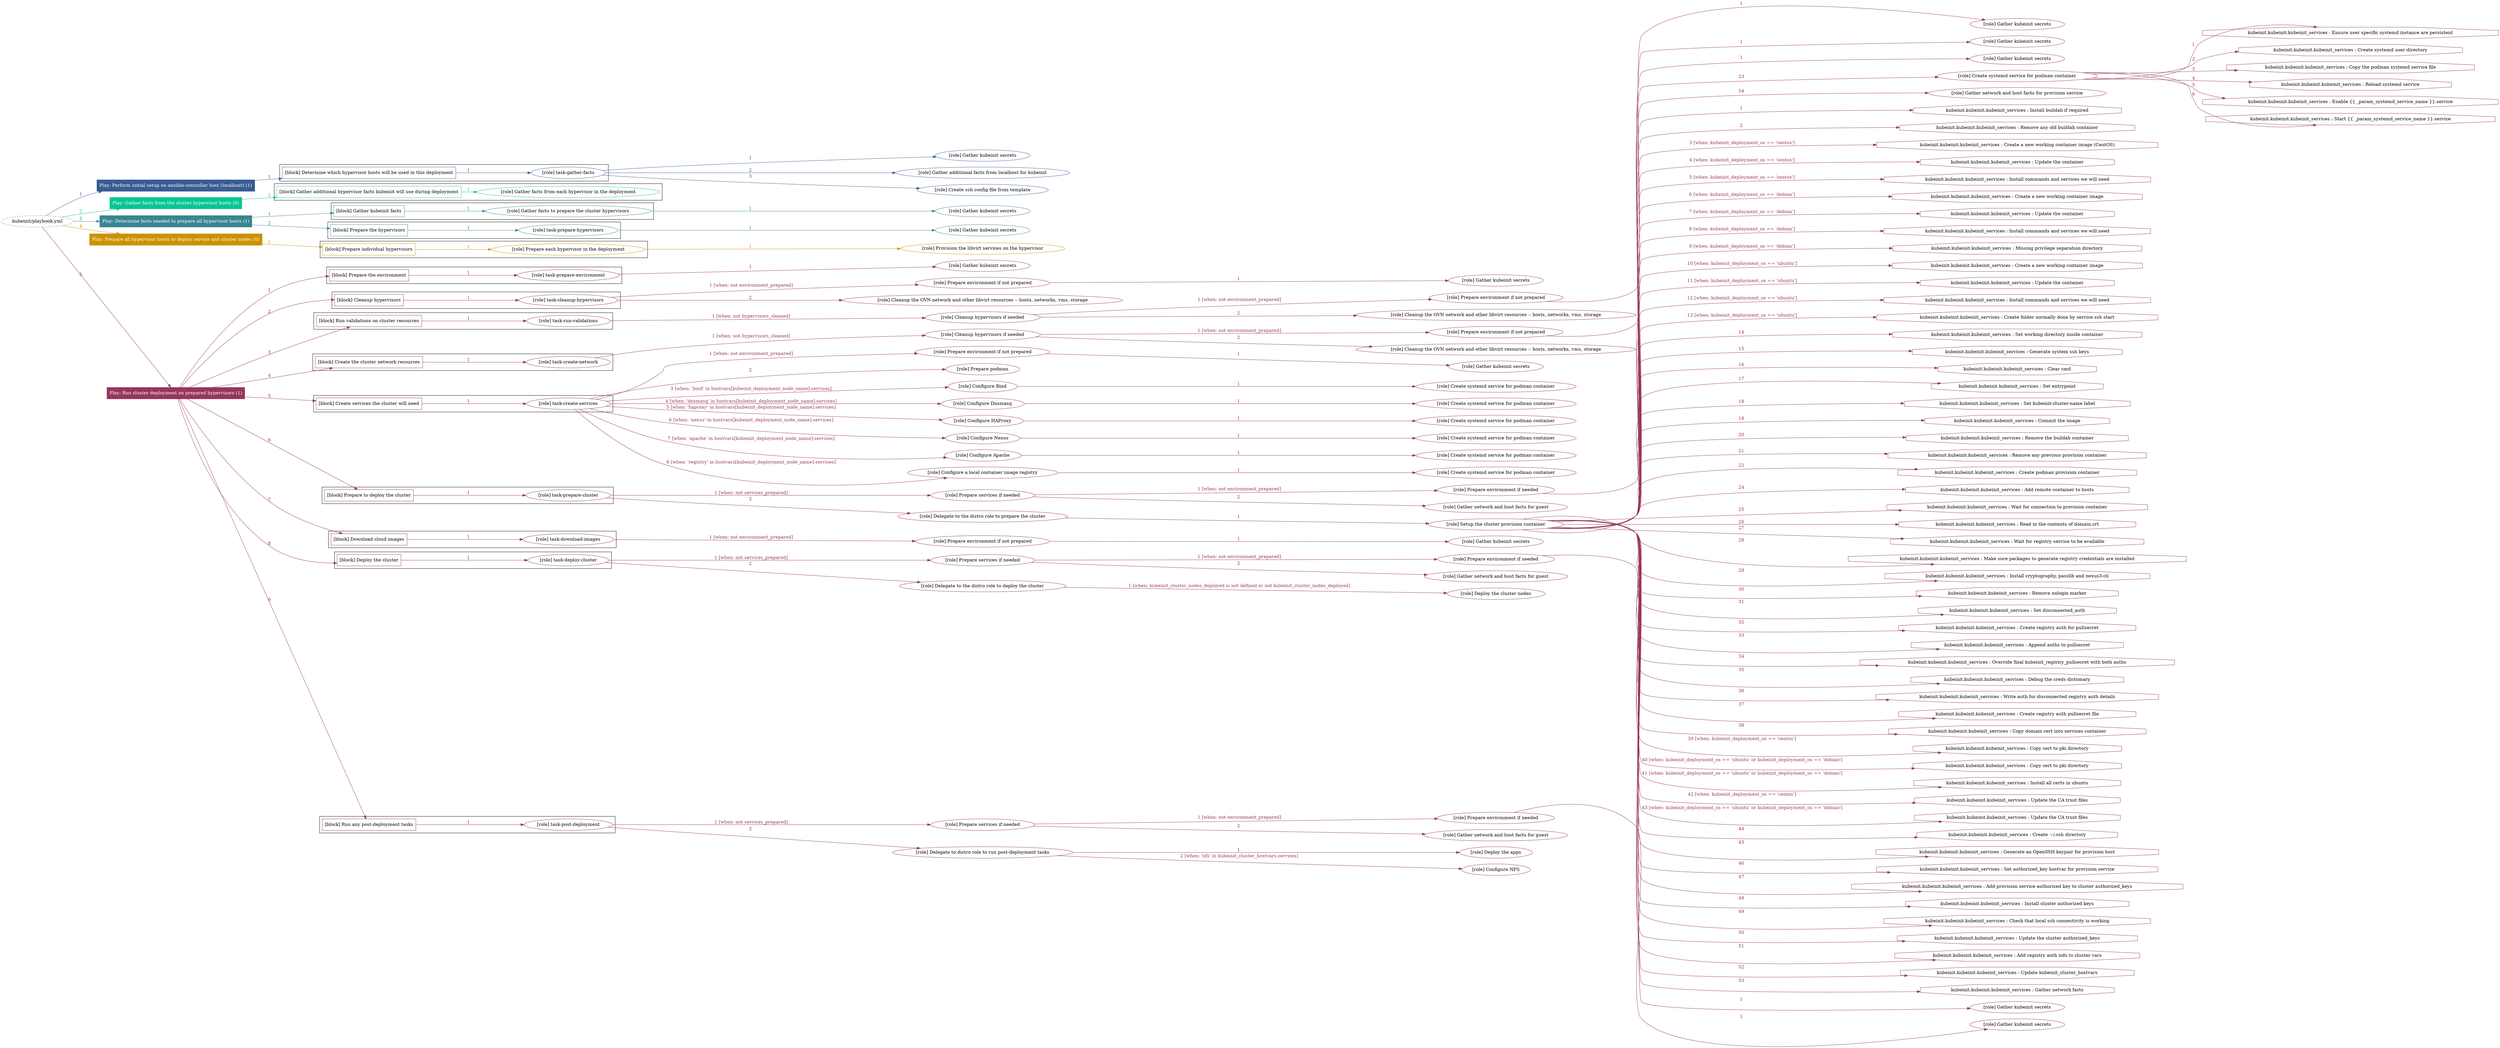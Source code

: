 digraph {
	graph [concentrate=true ordering=in rankdir=LR ratio=fill]
	edge [esep=5 sep=10]
	"kubeinit/playbook.yml" [URL="/home/runner/work/kubeinit/kubeinit/kubeinit/playbook.yml" id=playbook_51bf5fc0 style=dotted]
	play_cf6c6da0 [label="Play: Perform initial setup on ansible-controller host (localhost) (1)" URL="/home/runner/work/kubeinit/kubeinit/kubeinit/playbook.yml" color="#385c94" fontcolor="#ffffff" id=play_cf6c6da0 shape=box style=filled tooltip=localhost]
	"kubeinit/playbook.yml" -> play_cf6c6da0 [label="1 " color="#385c94" fontcolor="#385c94" id=edge_ffcf8cc3 labeltooltip="1 " tooltip="1 "]
	subgraph "Gather kubeinit secrets" {
		role_1db3a5c3 [label="[role] Gather kubeinit secrets" URL="/home/runner/.ansible/collections/ansible_collections/kubeinit/kubeinit/roles/kubeinit_prepare/tasks/build_hypervisors_group.yml" color="#385c94" id=role_1db3a5c3 tooltip="Gather kubeinit secrets"]
	}
	subgraph "Gather additional facts from localhost for kubeinit" {
		role_042d48fe [label="[role] Gather additional facts from localhost for kubeinit" URL="/home/runner/.ansible/collections/ansible_collections/kubeinit/kubeinit/roles/kubeinit_prepare/tasks/build_hypervisors_group.yml" color="#385c94" id=role_042d48fe tooltip="Gather additional facts from localhost for kubeinit"]
	}
	subgraph "Create ssh config file from template" {
		role_ec585a82 [label="[role] Create ssh config file from template" URL="/home/runner/.ansible/collections/ansible_collections/kubeinit/kubeinit/roles/kubeinit_prepare/tasks/build_hypervisors_group.yml" color="#385c94" id=role_ec585a82 tooltip="Create ssh config file from template"]
	}
	subgraph "task-gather-facts" {
		role_911d3fd1 [label="[role] task-gather-facts" URL="/home/runner/work/kubeinit/kubeinit/kubeinit/playbook.yml" color="#385c94" id=role_911d3fd1 tooltip="task-gather-facts"]
		role_911d3fd1 -> role_1db3a5c3 [label="1 " color="#385c94" fontcolor="#385c94" id=edge_dc995823 labeltooltip="1 " tooltip="1 "]
		role_911d3fd1 -> role_042d48fe [label="2 " color="#385c94" fontcolor="#385c94" id=edge_8e786557 labeltooltip="2 " tooltip="2 "]
		role_911d3fd1 -> role_ec585a82 [label="3 " color="#385c94" fontcolor="#385c94" id=edge_e400d278 labeltooltip="3 " tooltip="3 "]
	}
	subgraph "Play: Perform initial setup on ansible-controller host (localhost) (1)" {
		play_cf6c6da0 -> block_ed743889 [label=1 color="#385c94" fontcolor="#385c94" id=edge_feb38ed1 labeltooltip=1 tooltip=1]
		subgraph cluster_block_ed743889 {
			block_ed743889 [label="[block] Determine which hypervisor hosts will be used in this deployment" URL="/home/runner/work/kubeinit/kubeinit/kubeinit/playbook.yml" color="#385c94" id=block_ed743889 labeltooltip="Determine which hypervisor hosts will be used in this deployment" shape=box tooltip="Determine which hypervisor hosts will be used in this deployment"]
			block_ed743889 -> role_911d3fd1 [label="1 " color="#385c94" fontcolor="#385c94" id=edge_2528ccb1 labeltooltip="1 " tooltip="1 "]
		}
	}
	play_cca3eda9 [label="Play: Gather facts from the cluster hypervisor hosts (0)" URL="/home/runner/work/kubeinit/kubeinit/kubeinit/playbook.yml" color="#06c695" fontcolor="#ffffff" id=play_cca3eda9 shape=box style=filled tooltip="Play: Gather facts from the cluster hypervisor hosts (0)"]
	"kubeinit/playbook.yml" -> play_cca3eda9 [label="2 " color="#06c695" fontcolor="#06c695" id=edge_4c45fc64 labeltooltip="2 " tooltip="2 "]
	subgraph "Gather facts from each hypervisor in the deployment" {
		role_351f9a15 [label="[role] Gather facts from each hypervisor in the deployment" URL="/home/runner/work/kubeinit/kubeinit/kubeinit/playbook.yml" color="#06c695" id=role_351f9a15 tooltip="Gather facts from each hypervisor in the deployment"]
	}
	subgraph "Play: Gather facts from the cluster hypervisor hosts (0)" {
		play_cca3eda9 -> block_5f794c4e [label=1 color="#06c695" fontcolor="#06c695" id=edge_2c23051a labeltooltip=1 tooltip=1]
		subgraph cluster_block_5f794c4e {
			block_5f794c4e [label="[block] Gather additional hypervisor facts kubeinit will use during deployment" URL="/home/runner/work/kubeinit/kubeinit/kubeinit/playbook.yml" color="#06c695" id=block_5f794c4e labeltooltip="Gather additional hypervisor facts kubeinit will use during deployment" shape=box tooltip="Gather additional hypervisor facts kubeinit will use during deployment"]
			block_5f794c4e -> role_351f9a15 [label="1 " color="#06c695" fontcolor="#06c695" id=edge_290c9ba3 labeltooltip="1 " tooltip="1 "]
		}
	}
	play_f3cb6a67 [label="Play: Determine facts needed to prepare all hypervisor hosts (1)" URL="/home/runner/work/kubeinit/kubeinit/kubeinit/playbook.yml" color="#3a8592" fontcolor="#ffffff" id=play_f3cb6a67 shape=box style=filled tooltip=localhost]
	"kubeinit/playbook.yml" -> play_f3cb6a67 [label="3 " color="#3a8592" fontcolor="#3a8592" id=edge_2baf886d labeltooltip="3 " tooltip="3 "]
	subgraph "Gather kubeinit secrets" {
		role_2cd8094c [label="[role] Gather kubeinit secrets" URL="/home/runner/.ansible/collections/ansible_collections/kubeinit/kubeinit/roles/kubeinit_prepare/tasks/gather_kubeinit_facts.yml" color="#3a8592" id=role_2cd8094c tooltip="Gather kubeinit secrets"]
	}
	subgraph "Gather facts to prepare the cluster hypervisors" {
		role_989f5368 [label="[role] Gather facts to prepare the cluster hypervisors" URL="/home/runner/work/kubeinit/kubeinit/kubeinit/playbook.yml" color="#3a8592" id=role_989f5368 tooltip="Gather facts to prepare the cluster hypervisors"]
		role_989f5368 -> role_2cd8094c [label="1 " color="#3a8592" fontcolor="#3a8592" id=edge_5a9b101b labeltooltip="1 " tooltip="1 "]
	}
	subgraph "Gather kubeinit secrets" {
		role_1269cdd8 [label="[role] Gather kubeinit secrets" URL="/home/runner/.ansible/collections/ansible_collections/kubeinit/kubeinit/roles/kubeinit_prepare/tasks/gather_kubeinit_facts.yml" color="#3a8592" id=role_1269cdd8 tooltip="Gather kubeinit secrets"]
	}
	subgraph "task-prepare-hypervisors" {
		role_651cf809 [label="[role] task-prepare-hypervisors" URL="/home/runner/work/kubeinit/kubeinit/kubeinit/playbook.yml" color="#3a8592" id=role_651cf809 tooltip="task-prepare-hypervisors"]
		role_651cf809 -> role_1269cdd8 [label="1 " color="#3a8592" fontcolor="#3a8592" id=edge_560886d4 labeltooltip="1 " tooltip="1 "]
	}
	subgraph "Play: Determine facts needed to prepare all hypervisor hosts (1)" {
		play_f3cb6a67 -> block_369249ff [label=1 color="#3a8592" fontcolor="#3a8592" id=edge_82eeecfc labeltooltip=1 tooltip=1]
		subgraph cluster_block_369249ff {
			block_369249ff [label="[block] Gather kubeinit facts" URL="/home/runner/work/kubeinit/kubeinit/kubeinit/playbook.yml" color="#3a8592" id=block_369249ff labeltooltip="Gather kubeinit facts" shape=box tooltip="Gather kubeinit facts"]
			block_369249ff -> role_989f5368 [label="1 " color="#3a8592" fontcolor="#3a8592" id=edge_4b9718b5 labeltooltip="1 " tooltip="1 "]
		}
		play_f3cb6a67 -> block_1c974a0f [label=2 color="#3a8592" fontcolor="#3a8592" id=edge_1bde4706 labeltooltip=2 tooltip=2]
		subgraph cluster_block_1c974a0f {
			block_1c974a0f [label="[block] Prepare the hypervisors" URL="/home/runner/work/kubeinit/kubeinit/kubeinit/playbook.yml" color="#3a8592" id=block_1c974a0f labeltooltip="Prepare the hypervisors" shape=box tooltip="Prepare the hypervisors"]
			block_1c974a0f -> role_651cf809 [label="1 " color="#3a8592" fontcolor="#3a8592" id=edge_af53e28a labeltooltip="1 " tooltip="1 "]
		}
	}
	play_0a080181 [label="Play: Prepare all hypervisor hosts to deploy service and cluster nodes (0)" URL="/home/runner/work/kubeinit/kubeinit/kubeinit/playbook.yml" color="#cb9201" fontcolor="#ffffff" id=play_0a080181 shape=box style=filled tooltip="Play: Prepare all hypervisor hosts to deploy service and cluster nodes (0)"]
	"kubeinit/playbook.yml" -> play_0a080181 [label="4 " color="#cb9201" fontcolor="#cb9201" id=edge_847826ec labeltooltip="4 " tooltip="4 "]
	subgraph "Provision the libvirt services on the hypervisor" {
		role_b156da7e [label="[role] Provision the libvirt services on the hypervisor" URL="/home/runner/.ansible/collections/ansible_collections/kubeinit/kubeinit/roles/kubeinit_prepare/tasks/prepare_hypervisor.yml" color="#cb9201" id=role_b156da7e tooltip="Provision the libvirt services on the hypervisor"]
	}
	subgraph "Prepare each hypervisor in the deployment" {
		role_d23173f8 [label="[role] Prepare each hypervisor in the deployment" URL="/home/runner/work/kubeinit/kubeinit/kubeinit/playbook.yml" color="#cb9201" id=role_d23173f8 tooltip="Prepare each hypervisor in the deployment"]
		role_d23173f8 -> role_b156da7e [label="1 " color="#cb9201" fontcolor="#cb9201" id=edge_1a1fdebd labeltooltip="1 " tooltip="1 "]
	}
	subgraph "Play: Prepare all hypervisor hosts to deploy service and cluster nodes (0)" {
		play_0a080181 -> block_4769cdd0 [label=1 color="#cb9201" fontcolor="#cb9201" id=edge_a470d477 labeltooltip=1 tooltip=1]
		subgraph cluster_block_4769cdd0 {
			block_4769cdd0 [label="[block] Prepare individual hypervisors" URL="/home/runner/work/kubeinit/kubeinit/kubeinit/playbook.yml" color="#cb9201" id=block_4769cdd0 labeltooltip="Prepare individual hypervisors" shape=box tooltip="Prepare individual hypervisors"]
			block_4769cdd0 -> role_d23173f8 [label="1 " color="#cb9201" fontcolor="#cb9201" id=edge_451de3d2 labeltooltip="1 " tooltip="1 "]
		}
	}
	play_8b50861e [label="Play: Run cluster deployment on prepared hypervisors (1)" URL="/home/runner/work/kubeinit/kubeinit/kubeinit/playbook.yml" color="#97355f" fontcolor="#ffffff" id=play_8b50861e shape=box style=filled tooltip=localhost]
	"kubeinit/playbook.yml" -> play_8b50861e [label="5 " color="#97355f" fontcolor="#97355f" id=edge_2017e5ff labeltooltip="5 " tooltip="5 "]
	subgraph "Gather kubeinit secrets" {
		role_e1b01fa6 [label="[role] Gather kubeinit secrets" URL="/home/runner/.ansible/collections/ansible_collections/kubeinit/kubeinit/roles/kubeinit_prepare/tasks/gather_kubeinit_facts.yml" color="#97355f" id=role_e1b01fa6 tooltip="Gather kubeinit secrets"]
	}
	subgraph "task-prepare-environment" {
		role_1bf32a48 [label="[role] task-prepare-environment" URL="/home/runner/work/kubeinit/kubeinit/kubeinit/playbook.yml" color="#97355f" id=role_1bf32a48 tooltip="task-prepare-environment"]
		role_1bf32a48 -> role_e1b01fa6 [label="1 " color="#97355f" fontcolor="#97355f" id=edge_02f8133a labeltooltip="1 " tooltip="1 "]
	}
	subgraph "Gather kubeinit secrets" {
		role_e270422a [label="[role] Gather kubeinit secrets" URL="/home/runner/.ansible/collections/ansible_collections/kubeinit/kubeinit/roles/kubeinit_prepare/tasks/gather_kubeinit_facts.yml" color="#97355f" id=role_e270422a tooltip="Gather kubeinit secrets"]
	}
	subgraph "Prepare environment if not prepared" {
		role_448ab26d [label="[role] Prepare environment if not prepared" URL="/home/runner/.ansible/collections/ansible_collections/kubeinit/kubeinit/roles/kubeinit_prepare/tasks/cleanup_hypervisors.yml" color="#97355f" id=role_448ab26d tooltip="Prepare environment if not prepared"]
		role_448ab26d -> role_e270422a [label="1 " color="#97355f" fontcolor="#97355f" id=edge_fcf45517 labeltooltip="1 " tooltip="1 "]
	}
	subgraph "Cleanup the OVN network and other libvirt resources -- hosts, networks, vms, storage" {
		role_370edf7d [label="[role] Cleanup the OVN network and other libvirt resources -- hosts, networks, vms, storage" URL="/home/runner/.ansible/collections/ansible_collections/kubeinit/kubeinit/roles/kubeinit_prepare/tasks/cleanup_hypervisors.yml" color="#97355f" id=role_370edf7d tooltip="Cleanup the OVN network and other libvirt resources -- hosts, networks, vms, storage"]
	}
	subgraph "task-cleanup-hypervisors" {
		role_4876f071 [label="[role] task-cleanup-hypervisors" URL="/home/runner/work/kubeinit/kubeinit/kubeinit/playbook.yml" color="#97355f" id=role_4876f071 tooltip="task-cleanup-hypervisors"]
		role_4876f071 -> role_448ab26d [label="1 [when: not environment_prepared]" color="#97355f" fontcolor="#97355f" id=edge_e14d5624 labeltooltip="1 [when: not environment_prepared]" tooltip="1 [when: not environment_prepared]"]
		role_4876f071 -> role_370edf7d [label="2 " color="#97355f" fontcolor="#97355f" id=edge_f0ddabb7 labeltooltip="2 " tooltip="2 "]
	}
	subgraph "Gather kubeinit secrets" {
		role_47545e71 [label="[role] Gather kubeinit secrets" URL="/home/runner/.ansible/collections/ansible_collections/kubeinit/kubeinit/roles/kubeinit_prepare/tasks/gather_kubeinit_facts.yml" color="#97355f" id=role_47545e71 tooltip="Gather kubeinit secrets"]
	}
	subgraph "Prepare environment if not prepared" {
		role_328bc374 [label="[role] Prepare environment if not prepared" URL="/home/runner/.ansible/collections/ansible_collections/kubeinit/kubeinit/roles/kubeinit_prepare/tasks/cleanup_hypervisors.yml" color="#97355f" id=role_328bc374 tooltip="Prepare environment if not prepared"]
		role_328bc374 -> role_47545e71 [label="1 " color="#97355f" fontcolor="#97355f" id=edge_04267eb3 labeltooltip="1 " tooltip="1 "]
	}
	subgraph "Cleanup the OVN network and other libvirt resources -- hosts, networks, vms, storage" {
		role_5f37bf67 [label="[role] Cleanup the OVN network and other libvirt resources -- hosts, networks, vms, storage" URL="/home/runner/.ansible/collections/ansible_collections/kubeinit/kubeinit/roles/kubeinit_prepare/tasks/cleanup_hypervisors.yml" color="#97355f" id=role_5f37bf67 tooltip="Cleanup the OVN network and other libvirt resources -- hosts, networks, vms, storage"]
	}
	subgraph "Cleanup hypervisors if needed" {
		role_eaddae4c [label="[role] Cleanup hypervisors if needed" URL="/home/runner/.ansible/collections/ansible_collections/kubeinit/kubeinit/roles/kubeinit_validations/tasks/main.yml" color="#97355f" id=role_eaddae4c tooltip="Cleanup hypervisors if needed"]
		role_eaddae4c -> role_328bc374 [label="1 [when: not environment_prepared]" color="#97355f" fontcolor="#97355f" id=edge_2f18a55d labeltooltip="1 [when: not environment_prepared]" tooltip="1 [when: not environment_prepared]"]
		role_eaddae4c -> role_5f37bf67 [label="2 " color="#97355f" fontcolor="#97355f" id=edge_f61c557f labeltooltip="2 " tooltip="2 "]
	}
	subgraph "task-run-validations" {
		role_32df2553 [label="[role] task-run-validations" URL="/home/runner/work/kubeinit/kubeinit/kubeinit/playbook.yml" color="#97355f" id=role_32df2553 tooltip="task-run-validations"]
		role_32df2553 -> role_eaddae4c [label="1 [when: not hypervisors_cleaned]" color="#97355f" fontcolor="#97355f" id=edge_4792c79f labeltooltip="1 [when: not hypervisors_cleaned]" tooltip="1 [when: not hypervisors_cleaned]"]
	}
	subgraph "Gather kubeinit secrets" {
		role_2644c734 [label="[role] Gather kubeinit secrets" URL="/home/runner/.ansible/collections/ansible_collections/kubeinit/kubeinit/roles/kubeinit_prepare/tasks/gather_kubeinit_facts.yml" color="#97355f" id=role_2644c734 tooltip="Gather kubeinit secrets"]
	}
	subgraph "Prepare environment if not prepared" {
		role_6c01fa28 [label="[role] Prepare environment if not prepared" URL="/home/runner/.ansible/collections/ansible_collections/kubeinit/kubeinit/roles/kubeinit_prepare/tasks/cleanup_hypervisors.yml" color="#97355f" id=role_6c01fa28 tooltip="Prepare environment if not prepared"]
		role_6c01fa28 -> role_2644c734 [label="1 " color="#97355f" fontcolor="#97355f" id=edge_35ac49c6 labeltooltip="1 " tooltip="1 "]
	}
	subgraph "Cleanup the OVN network and other libvirt resources -- hosts, networks, vms, storage" {
		role_e38a5fd2 [label="[role] Cleanup the OVN network and other libvirt resources -- hosts, networks, vms, storage" URL="/home/runner/.ansible/collections/ansible_collections/kubeinit/kubeinit/roles/kubeinit_prepare/tasks/cleanup_hypervisors.yml" color="#97355f" id=role_e38a5fd2 tooltip="Cleanup the OVN network and other libvirt resources -- hosts, networks, vms, storage"]
	}
	subgraph "Cleanup hypervisors if needed" {
		role_5779d85d [label="[role] Cleanup hypervisors if needed" URL="/home/runner/.ansible/collections/ansible_collections/kubeinit/kubeinit/roles/kubeinit_libvirt/tasks/create_network.yml" color="#97355f" id=role_5779d85d tooltip="Cleanup hypervisors if needed"]
		role_5779d85d -> role_6c01fa28 [label="1 [when: not environment_prepared]" color="#97355f" fontcolor="#97355f" id=edge_bc2dcac9 labeltooltip="1 [when: not environment_prepared]" tooltip="1 [when: not environment_prepared]"]
		role_5779d85d -> role_e38a5fd2 [label="2 " color="#97355f" fontcolor="#97355f" id=edge_667b4c4e labeltooltip="2 " tooltip="2 "]
	}
	subgraph "task-create-network" {
		role_df5aa58e [label="[role] task-create-network" URL="/home/runner/work/kubeinit/kubeinit/kubeinit/playbook.yml" color="#97355f" id=role_df5aa58e tooltip="task-create-network"]
		role_df5aa58e -> role_5779d85d [label="1 [when: not hypervisors_cleaned]" color="#97355f" fontcolor="#97355f" id=edge_34340afd labeltooltip="1 [when: not hypervisors_cleaned]" tooltip="1 [when: not hypervisors_cleaned]"]
	}
	subgraph "Gather kubeinit secrets" {
		role_89175652 [label="[role] Gather kubeinit secrets" URL="/home/runner/.ansible/collections/ansible_collections/kubeinit/kubeinit/roles/kubeinit_prepare/tasks/gather_kubeinit_facts.yml" color="#97355f" id=role_89175652 tooltip="Gather kubeinit secrets"]
	}
	subgraph "Prepare environment if not prepared" {
		role_ee589cc2 [label="[role] Prepare environment if not prepared" URL="/home/runner/.ansible/collections/ansible_collections/kubeinit/kubeinit/roles/kubeinit_services/tasks/main.yml" color="#97355f" id=role_ee589cc2 tooltip="Prepare environment if not prepared"]
		role_ee589cc2 -> role_89175652 [label="1 " color="#97355f" fontcolor="#97355f" id=edge_4a752b9a labeltooltip="1 " tooltip="1 "]
	}
	subgraph "Prepare podman" {
		role_0c01d5f5 [label="[role] Prepare podman" URL="/home/runner/.ansible/collections/ansible_collections/kubeinit/kubeinit/roles/kubeinit_services/tasks/00_create_service_pod.yml" color="#97355f" id=role_0c01d5f5 tooltip="Prepare podman"]
	}
	subgraph "Create systemd service for podman container" {
		role_82ccb5ce [label="[role] Create systemd service for podman container" URL="/home/runner/.ansible/collections/ansible_collections/kubeinit/kubeinit/roles/kubeinit_bind/tasks/main.yml" color="#97355f" id=role_82ccb5ce tooltip="Create systemd service for podman container"]
	}
	subgraph "Configure Bind" {
		role_5b5f076f [label="[role] Configure Bind" URL="/home/runner/.ansible/collections/ansible_collections/kubeinit/kubeinit/roles/kubeinit_services/tasks/start_services_containers.yml" color="#97355f" id=role_5b5f076f tooltip="Configure Bind"]
		role_5b5f076f -> role_82ccb5ce [label="1 " color="#97355f" fontcolor="#97355f" id=edge_6030d414 labeltooltip="1 " tooltip="1 "]
	}
	subgraph "Create systemd service for podman container" {
		role_3d2c0e8e [label="[role] Create systemd service for podman container" URL="/home/runner/.ansible/collections/ansible_collections/kubeinit/kubeinit/roles/kubeinit_dnsmasq/tasks/main.yml" color="#97355f" id=role_3d2c0e8e tooltip="Create systemd service for podman container"]
	}
	subgraph "Configure Dnsmasq" {
		role_108bf98c [label="[role] Configure Dnsmasq" URL="/home/runner/.ansible/collections/ansible_collections/kubeinit/kubeinit/roles/kubeinit_services/tasks/start_services_containers.yml" color="#97355f" id=role_108bf98c tooltip="Configure Dnsmasq"]
		role_108bf98c -> role_3d2c0e8e [label="1 " color="#97355f" fontcolor="#97355f" id=edge_b4c2db09 labeltooltip="1 " tooltip="1 "]
	}
	subgraph "Create systemd service for podman container" {
		role_01396d16 [label="[role] Create systemd service for podman container" URL="/home/runner/.ansible/collections/ansible_collections/kubeinit/kubeinit/roles/kubeinit_haproxy/tasks/main.yml" color="#97355f" id=role_01396d16 tooltip="Create systemd service for podman container"]
	}
	subgraph "Configure HAProxy" {
		role_04d99219 [label="[role] Configure HAProxy" URL="/home/runner/.ansible/collections/ansible_collections/kubeinit/kubeinit/roles/kubeinit_services/tasks/start_services_containers.yml" color="#97355f" id=role_04d99219 tooltip="Configure HAProxy"]
		role_04d99219 -> role_01396d16 [label="1 " color="#97355f" fontcolor="#97355f" id=edge_dca53965 labeltooltip="1 " tooltip="1 "]
	}
	subgraph "Create systemd service for podman container" {
		role_ecce8577 [label="[role] Create systemd service for podman container" URL="/home/runner/.ansible/collections/ansible_collections/kubeinit/kubeinit/roles/kubeinit_nexus/tasks/main.yml" color="#97355f" id=role_ecce8577 tooltip="Create systemd service for podman container"]
	}
	subgraph "Configure Nexus" {
		role_facb0c76 [label="[role] Configure Nexus" URL="/home/runner/.ansible/collections/ansible_collections/kubeinit/kubeinit/roles/kubeinit_services/tasks/start_services_containers.yml" color="#97355f" id=role_facb0c76 tooltip="Configure Nexus"]
		role_facb0c76 -> role_ecce8577 [label="1 " color="#97355f" fontcolor="#97355f" id=edge_304e8f86 labeltooltip="1 " tooltip="1 "]
	}
	subgraph "Create systemd service for podman container" {
		role_b1498194 [label="[role] Create systemd service for podman container" URL="/home/runner/.ansible/collections/ansible_collections/kubeinit/kubeinit/roles/kubeinit_apache/tasks/main.yml" color="#97355f" id=role_b1498194 tooltip="Create systemd service for podman container"]
	}
	subgraph "Configure Apache" {
		role_b343809c [label="[role] Configure Apache" URL="/home/runner/.ansible/collections/ansible_collections/kubeinit/kubeinit/roles/kubeinit_services/tasks/start_services_containers.yml" color="#97355f" id=role_b343809c tooltip="Configure Apache"]
		role_b343809c -> role_b1498194 [label="1 " color="#97355f" fontcolor="#97355f" id=edge_9107774c labeltooltip="1 " tooltip="1 "]
	}
	subgraph "Create systemd service for podman container" {
		role_73e44700 [label="[role] Create systemd service for podman container" URL="/home/runner/.ansible/collections/ansible_collections/kubeinit/kubeinit/roles/kubeinit_registry/tasks/main.yml" color="#97355f" id=role_73e44700 tooltip="Create systemd service for podman container"]
	}
	subgraph "Configure a local container image registry" {
		role_9746db6f [label="[role] Configure a local container image registry" URL="/home/runner/.ansible/collections/ansible_collections/kubeinit/kubeinit/roles/kubeinit_services/tasks/start_services_containers.yml" color="#97355f" id=role_9746db6f tooltip="Configure a local container image registry"]
		role_9746db6f -> role_73e44700 [label="1 " color="#97355f" fontcolor="#97355f" id=edge_c6c04562 labeltooltip="1 " tooltip="1 "]
	}
	subgraph "task-create-services" {
		role_2ab44ca9 [label="[role] task-create-services" URL="/home/runner/work/kubeinit/kubeinit/kubeinit/playbook.yml" color="#97355f" id=role_2ab44ca9 tooltip="task-create-services"]
		role_2ab44ca9 -> role_ee589cc2 [label="1 [when: not environment_prepared]" color="#97355f" fontcolor="#97355f" id=edge_3616dd9a labeltooltip="1 [when: not environment_prepared]" tooltip="1 [when: not environment_prepared]"]
		role_2ab44ca9 -> role_0c01d5f5 [label="2 " color="#97355f" fontcolor="#97355f" id=edge_231e09a5 labeltooltip="2 " tooltip="2 "]
		role_2ab44ca9 -> role_5b5f076f [label="3 [when: 'bind' in hostvars[kubeinit_deployment_node_name].services]" color="#97355f" fontcolor="#97355f" id=edge_93fcd6a3 labeltooltip="3 [when: 'bind' in hostvars[kubeinit_deployment_node_name].services]" tooltip="3 [when: 'bind' in hostvars[kubeinit_deployment_node_name].services]"]
		role_2ab44ca9 -> role_108bf98c [label="4 [when: 'dnsmasq' in hostvars[kubeinit_deployment_node_name].services]" color="#97355f" fontcolor="#97355f" id=edge_b34c9cd2 labeltooltip="4 [when: 'dnsmasq' in hostvars[kubeinit_deployment_node_name].services]" tooltip="4 [when: 'dnsmasq' in hostvars[kubeinit_deployment_node_name].services]"]
		role_2ab44ca9 -> role_04d99219 [label="5 [when: 'haproxy' in hostvars[kubeinit_deployment_node_name].services]" color="#97355f" fontcolor="#97355f" id=edge_26708d9c labeltooltip="5 [when: 'haproxy' in hostvars[kubeinit_deployment_node_name].services]" tooltip="5 [when: 'haproxy' in hostvars[kubeinit_deployment_node_name].services]"]
		role_2ab44ca9 -> role_facb0c76 [label="6 [when: 'nexus' in hostvars[kubeinit_deployment_node_name].services]" color="#97355f" fontcolor="#97355f" id=edge_67c968ae labeltooltip="6 [when: 'nexus' in hostvars[kubeinit_deployment_node_name].services]" tooltip="6 [when: 'nexus' in hostvars[kubeinit_deployment_node_name].services]"]
		role_2ab44ca9 -> role_b343809c [label="7 [when: 'apache' in hostvars[kubeinit_deployment_node_name].services]" color="#97355f" fontcolor="#97355f" id=edge_6931a5be labeltooltip="7 [when: 'apache' in hostvars[kubeinit_deployment_node_name].services]" tooltip="7 [when: 'apache' in hostvars[kubeinit_deployment_node_name].services]"]
		role_2ab44ca9 -> role_9746db6f [label="8 [when: 'registry' in hostvars[kubeinit_deployment_node_name].services]" color="#97355f" fontcolor="#97355f" id=edge_7e006900 labeltooltip="8 [when: 'registry' in hostvars[kubeinit_deployment_node_name].services]" tooltip="8 [when: 'registry' in hostvars[kubeinit_deployment_node_name].services]"]
	}
	subgraph "Gather kubeinit secrets" {
		role_ade85abd [label="[role] Gather kubeinit secrets" URL="/home/runner/.ansible/collections/ansible_collections/kubeinit/kubeinit/roles/kubeinit_prepare/tasks/gather_kubeinit_facts.yml" color="#97355f" id=role_ade85abd tooltip="Gather kubeinit secrets"]
	}
	subgraph "Prepare environment if needed" {
		role_a383122e [label="[role] Prepare environment if needed" URL="/home/runner/.ansible/collections/ansible_collections/kubeinit/kubeinit/roles/kubeinit_services/tasks/prepare_services.yml" color="#97355f" id=role_a383122e tooltip="Prepare environment if needed"]
		role_a383122e -> role_ade85abd [label="1 " color="#97355f" fontcolor="#97355f" id=edge_e0f2a8d9 labeltooltip="1 " tooltip="1 "]
	}
	subgraph "Gather network and host facts for guest" {
		role_fe2b7002 [label="[role] Gather network and host facts for guest" URL="/home/runner/.ansible/collections/ansible_collections/kubeinit/kubeinit/roles/kubeinit_services/tasks/prepare_services.yml" color="#97355f" id=role_fe2b7002 tooltip="Gather network and host facts for guest"]
	}
	subgraph "Prepare services if needed" {
		role_2337e8ca [label="[role] Prepare services if needed" URL="/home/runner/.ansible/collections/ansible_collections/kubeinit/kubeinit/roles/kubeinit_prepare/tasks/prepare_cluster.yml" color="#97355f" id=role_2337e8ca tooltip="Prepare services if needed"]
		role_2337e8ca -> role_a383122e [label="1 [when: not environment_prepared]" color="#97355f" fontcolor="#97355f" id=edge_eee73f0b labeltooltip="1 [when: not environment_prepared]" tooltip="1 [when: not environment_prepared]"]
		role_2337e8ca -> role_fe2b7002 [label="2 " color="#97355f" fontcolor="#97355f" id=edge_250d6feb labeltooltip="2 " tooltip="2 "]
	}
	subgraph "Create systemd service for podman container" {
		role_341608aa [label="[role] Create systemd service for podman container" URL="/home/runner/.ansible/collections/ansible_collections/kubeinit/kubeinit/roles/kubeinit_services/tasks/create_provision_container.yml" color="#97355f" id=role_341608aa tooltip="Create systemd service for podman container"]
		task_eef2a35d [label="kubeinit.kubeinit.kubeinit_services : Ensure user specific systemd instance are persistent" URL="/home/runner/.ansible/collections/ansible_collections/kubeinit/kubeinit/roles/kubeinit_services/tasks/create_managed_service.yml" color="#97355f" id=task_eef2a35d shape=octagon tooltip="kubeinit.kubeinit.kubeinit_services : Ensure user specific systemd instance are persistent"]
		role_341608aa -> task_eef2a35d [label="1 " color="#97355f" fontcolor="#97355f" id=edge_102a0cfc labeltooltip="1 " tooltip="1 "]
		task_2e6107b3 [label="kubeinit.kubeinit.kubeinit_services : Create systemd user directory" URL="/home/runner/.ansible/collections/ansible_collections/kubeinit/kubeinit/roles/kubeinit_services/tasks/create_managed_service.yml" color="#97355f" id=task_2e6107b3 shape=octagon tooltip="kubeinit.kubeinit.kubeinit_services : Create systemd user directory"]
		role_341608aa -> task_2e6107b3 [label="2 " color="#97355f" fontcolor="#97355f" id=edge_ee0b48b6 labeltooltip="2 " tooltip="2 "]
		task_068e4800 [label="kubeinit.kubeinit.kubeinit_services : Copy the podman systemd service file" URL="/home/runner/.ansible/collections/ansible_collections/kubeinit/kubeinit/roles/kubeinit_services/tasks/create_managed_service.yml" color="#97355f" id=task_068e4800 shape=octagon tooltip="kubeinit.kubeinit.kubeinit_services : Copy the podman systemd service file"]
		role_341608aa -> task_068e4800 [label="3 " color="#97355f" fontcolor="#97355f" id=edge_791f4bf0 labeltooltip="3 " tooltip="3 "]
		task_2ce7c2db [label="kubeinit.kubeinit.kubeinit_services : Reload systemd service" URL="/home/runner/.ansible/collections/ansible_collections/kubeinit/kubeinit/roles/kubeinit_services/tasks/create_managed_service.yml" color="#97355f" id=task_2ce7c2db shape=octagon tooltip="kubeinit.kubeinit.kubeinit_services : Reload systemd service"]
		role_341608aa -> task_2ce7c2db [label="4 " color="#97355f" fontcolor="#97355f" id=edge_7d6e4f69 labeltooltip="4 " tooltip="4 "]
		task_0aed2121 [label="kubeinit.kubeinit.kubeinit_services : Enable {{ _param_systemd_service_name }}.service" URL="/home/runner/.ansible/collections/ansible_collections/kubeinit/kubeinit/roles/kubeinit_services/tasks/create_managed_service.yml" color="#97355f" id=task_0aed2121 shape=octagon tooltip="kubeinit.kubeinit.kubeinit_services : Enable {{ _param_systemd_service_name }}.service"]
		role_341608aa -> task_0aed2121 [label="5 " color="#97355f" fontcolor="#97355f" id=edge_0a9df1b4 labeltooltip="5 " tooltip="5 "]
		task_cd8bbf10 [label="kubeinit.kubeinit.kubeinit_services : Start {{ _param_systemd_service_name }}.service" URL="/home/runner/.ansible/collections/ansible_collections/kubeinit/kubeinit/roles/kubeinit_services/tasks/create_managed_service.yml" color="#97355f" id=task_cd8bbf10 shape=octagon tooltip="kubeinit.kubeinit.kubeinit_services : Start {{ _param_systemd_service_name }}.service"]
		role_341608aa -> task_cd8bbf10 [label="6 " color="#97355f" fontcolor="#97355f" id=edge_6e49c1bb labeltooltip="6 " tooltip="6 "]
	}
	subgraph "Gather network and host facts for provision service" {
		role_390e1fe5 [label="[role] Gather network and host facts for provision service" URL="/home/runner/.ansible/collections/ansible_collections/kubeinit/kubeinit/roles/kubeinit_services/tasks/create_provision_container.yml" color="#97355f" id=role_390e1fe5 tooltip="Gather network and host facts for provision service"]
	}
	subgraph "Setup the cluster provision container" {
		role_9043a263 [label="[role] Setup the cluster provision container" URL="/home/runner/.ansible/collections/ansible_collections/kubeinit/kubeinit/roles/kubeinit_cdk/tasks/prepare_cluster.yml" color="#97355f" id=role_9043a263 tooltip="Setup the cluster provision container"]
		task_a48acd03 [label="kubeinit.kubeinit.kubeinit_services : Install buildah if required" URL="/home/runner/.ansible/collections/ansible_collections/kubeinit/kubeinit/roles/kubeinit_services/tasks/create_provision_container.yml" color="#97355f" id=task_a48acd03 shape=octagon tooltip="kubeinit.kubeinit.kubeinit_services : Install buildah if required"]
		role_9043a263 -> task_a48acd03 [label="1 " color="#97355f" fontcolor="#97355f" id=edge_0cc75afc labeltooltip="1 " tooltip="1 "]
		task_1f1efb17 [label="kubeinit.kubeinit.kubeinit_services : Remove any old buildah container" URL="/home/runner/.ansible/collections/ansible_collections/kubeinit/kubeinit/roles/kubeinit_services/tasks/create_provision_container.yml" color="#97355f" id=task_1f1efb17 shape=octagon tooltip="kubeinit.kubeinit.kubeinit_services : Remove any old buildah container"]
		role_9043a263 -> task_1f1efb17 [label="2 " color="#97355f" fontcolor="#97355f" id=edge_92c4b7b1 labeltooltip="2 " tooltip="2 "]
		task_5508ef37 [label="kubeinit.kubeinit.kubeinit_services : Create a new working container image (CentOS)" URL="/home/runner/.ansible/collections/ansible_collections/kubeinit/kubeinit/roles/kubeinit_services/tasks/create_provision_container.yml" color="#97355f" id=task_5508ef37 shape=octagon tooltip="kubeinit.kubeinit.kubeinit_services : Create a new working container image (CentOS)"]
		role_9043a263 -> task_5508ef37 [label="3 [when: kubeinit_deployment_os == 'centos']" color="#97355f" fontcolor="#97355f" id=edge_65e781ed labeltooltip="3 [when: kubeinit_deployment_os == 'centos']" tooltip="3 [when: kubeinit_deployment_os == 'centos']"]
		task_3d830052 [label="kubeinit.kubeinit.kubeinit_services : Update the container" URL="/home/runner/.ansible/collections/ansible_collections/kubeinit/kubeinit/roles/kubeinit_services/tasks/create_provision_container.yml" color="#97355f" id=task_3d830052 shape=octagon tooltip="kubeinit.kubeinit.kubeinit_services : Update the container"]
		role_9043a263 -> task_3d830052 [label="4 [when: kubeinit_deployment_os == 'centos']" color="#97355f" fontcolor="#97355f" id=edge_6a5e5722 labeltooltip="4 [when: kubeinit_deployment_os == 'centos']" tooltip="4 [when: kubeinit_deployment_os == 'centos']"]
		task_e56711de [label="kubeinit.kubeinit.kubeinit_services : Install commands and services we will need" URL="/home/runner/.ansible/collections/ansible_collections/kubeinit/kubeinit/roles/kubeinit_services/tasks/create_provision_container.yml" color="#97355f" id=task_e56711de shape=octagon tooltip="kubeinit.kubeinit.kubeinit_services : Install commands and services we will need"]
		role_9043a263 -> task_e56711de [label="5 [when: kubeinit_deployment_os == 'centos']" color="#97355f" fontcolor="#97355f" id=edge_e4df1ff9 labeltooltip="5 [when: kubeinit_deployment_os == 'centos']" tooltip="5 [when: kubeinit_deployment_os == 'centos']"]
		task_0af28508 [label="kubeinit.kubeinit.kubeinit_services : Create a new working container image" URL="/home/runner/.ansible/collections/ansible_collections/kubeinit/kubeinit/roles/kubeinit_services/tasks/create_provision_container.yml" color="#97355f" id=task_0af28508 shape=octagon tooltip="kubeinit.kubeinit.kubeinit_services : Create a new working container image"]
		role_9043a263 -> task_0af28508 [label="6 [when: kubeinit_deployment_os == 'debian']" color="#97355f" fontcolor="#97355f" id=edge_098f999e labeltooltip="6 [when: kubeinit_deployment_os == 'debian']" tooltip="6 [when: kubeinit_deployment_os == 'debian']"]
		task_75ab5b53 [label="kubeinit.kubeinit.kubeinit_services : Update the container" URL="/home/runner/.ansible/collections/ansible_collections/kubeinit/kubeinit/roles/kubeinit_services/tasks/create_provision_container.yml" color="#97355f" id=task_75ab5b53 shape=octagon tooltip="kubeinit.kubeinit.kubeinit_services : Update the container"]
		role_9043a263 -> task_75ab5b53 [label="7 [when: kubeinit_deployment_os == 'debian']" color="#97355f" fontcolor="#97355f" id=edge_ec36ddda labeltooltip="7 [when: kubeinit_deployment_os == 'debian']" tooltip="7 [when: kubeinit_deployment_os == 'debian']"]
		task_3ec812e9 [label="kubeinit.kubeinit.kubeinit_services : Install commands and services we will need" URL="/home/runner/.ansible/collections/ansible_collections/kubeinit/kubeinit/roles/kubeinit_services/tasks/create_provision_container.yml" color="#97355f" id=task_3ec812e9 shape=octagon tooltip="kubeinit.kubeinit.kubeinit_services : Install commands and services we will need"]
		role_9043a263 -> task_3ec812e9 [label="8 [when: kubeinit_deployment_os == 'debian']" color="#97355f" fontcolor="#97355f" id=edge_4ebc374f labeltooltip="8 [when: kubeinit_deployment_os == 'debian']" tooltip="8 [when: kubeinit_deployment_os == 'debian']"]
		task_10d2c595 [label="kubeinit.kubeinit.kubeinit_services : Missing privilege separation directory" URL="/home/runner/.ansible/collections/ansible_collections/kubeinit/kubeinit/roles/kubeinit_services/tasks/create_provision_container.yml" color="#97355f" id=task_10d2c595 shape=octagon tooltip="kubeinit.kubeinit.kubeinit_services : Missing privilege separation directory"]
		role_9043a263 -> task_10d2c595 [label="9 [when: kubeinit_deployment_os == 'debian']" color="#97355f" fontcolor="#97355f" id=edge_fb895837 labeltooltip="9 [when: kubeinit_deployment_os == 'debian']" tooltip="9 [when: kubeinit_deployment_os == 'debian']"]
		task_d13fe5e2 [label="kubeinit.kubeinit.kubeinit_services : Create a new working container image" URL="/home/runner/.ansible/collections/ansible_collections/kubeinit/kubeinit/roles/kubeinit_services/tasks/create_provision_container.yml" color="#97355f" id=task_d13fe5e2 shape=octagon tooltip="kubeinit.kubeinit.kubeinit_services : Create a new working container image"]
		role_9043a263 -> task_d13fe5e2 [label="10 [when: kubeinit_deployment_os == 'ubuntu']" color="#97355f" fontcolor="#97355f" id=edge_dfb89f1c labeltooltip="10 [when: kubeinit_deployment_os == 'ubuntu']" tooltip="10 [when: kubeinit_deployment_os == 'ubuntu']"]
		task_76cfeddb [label="kubeinit.kubeinit.kubeinit_services : Update the container" URL="/home/runner/.ansible/collections/ansible_collections/kubeinit/kubeinit/roles/kubeinit_services/tasks/create_provision_container.yml" color="#97355f" id=task_76cfeddb shape=octagon tooltip="kubeinit.kubeinit.kubeinit_services : Update the container"]
		role_9043a263 -> task_76cfeddb [label="11 [when: kubeinit_deployment_os == 'ubuntu']" color="#97355f" fontcolor="#97355f" id=edge_734975c9 labeltooltip="11 [when: kubeinit_deployment_os == 'ubuntu']" tooltip="11 [when: kubeinit_deployment_os == 'ubuntu']"]
		task_740d432a [label="kubeinit.kubeinit.kubeinit_services : Install commands and services we will need" URL="/home/runner/.ansible/collections/ansible_collections/kubeinit/kubeinit/roles/kubeinit_services/tasks/create_provision_container.yml" color="#97355f" id=task_740d432a shape=octagon tooltip="kubeinit.kubeinit.kubeinit_services : Install commands and services we will need"]
		role_9043a263 -> task_740d432a [label="12 [when: kubeinit_deployment_os == 'ubuntu']" color="#97355f" fontcolor="#97355f" id=edge_15119b61 labeltooltip="12 [when: kubeinit_deployment_os == 'ubuntu']" tooltip="12 [when: kubeinit_deployment_os == 'ubuntu']"]
		task_2f4d526e [label="kubeinit.kubeinit.kubeinit_services : Create folder normally done by service ssh start" URL="/home/runner/.ansible/collections/ansible_collections/kubeinit/kubeinit/roles/kubeinit_services/tasks/create_provision_container.yml" color="#97355f" id=task_2f4d526e shape=octagon tooltip="kubeinit.kubeinit.kubeinit_services : Create folder normally done by service ssh start"]
		role_9043a263 -> task_2f4d526e [label="13 [when: kubeinit_deployment_os == 'ubuntu']" color="#97355f" fontcolor="#97355f" id=edge_1e19bd18 labeltooltip="13 [when: kubeinit_deployment_os == 'ubuntu']" tooltip="13 [when: kubeinit_deployment_os == 'ubuntu']"]
		task_29e3e229 [label="kubeinit.kubeinit.kubeinit_services : Set working directory inside container" URL="/home/runner/.ansible/collections/ansible_collections/kubeinit/kubeinit/roles/kubeinit_services/tasks/create_provision_container.yml" color="#97355f" id=task_29e3e229 shape=octagon tooltip="kubeinit.kubeinit.kubeinit_services : Set working directory inside container"]
		role_9043a263 -> task_29e3e229 [label="14 " color="#97355f" fontcolor="#97355f" id=edge_9806e017 labeltooltip="14 " tooltip="14 "]
		task_cb7bdbc1 [label="kubeinit.kubeinit.kubeinit_services : Generate system ssh keys" URL="/home/runner/.ansible/collections/ansible_collections/kubeinit/kubeinit/roles/kubeinit_services/tasks/create_provision_container.yml" color="#97355f" id=task_cb7bdbc1 shape=octagon tooltip="kubeinit.kubeinit.kubeinit_services : Generate system ssh keys"]
		role_9043a263 -> task_cb7bdbc1 [label="15 " color="#97355f" fontcolor="#97355f" id=edge_abe7f0bc labeltooltip="15 " tooltip="15 "]
		task_aff3a10f [label="kubeinit.kubeinit.kubeinit_services : Clear cmd" URL="/home/runner/.ansible/collections/ansible_collections/kubeinit/kubeinit/roles/kubeinit_services/tasks/create_provision_container.yml" color="#97355f" id=task_aff3a10f shape=octagon tooltip="kubeinit.kubeinit.kubeinit_services : Clear cmd"]
		role_9043a263 -> task_aff3a10f [label="16 " color="#97355f" fontcolor="#97355f" id=edge_cddc97ac labeltooltip="16 " tooltip="16 "]
		task_f6bca33e [label="kubeinit.kubeinit.kubeinit_services : Set entrypoint" URL="/home/runner/.ansible/collections/ansible_collections/kubeinit/kubeinit/roles/kubeinit_services/tasks/create_provision_container.yml" color="#97355f" id=task_f6bca33e shape=octagon tooltip="kubeinit.kubeinit.kubeinit_services : Set entrypoint"]
		role_9043a263 -> task_f6bca33e [label="17 " color="#97355f" fontcolor="#97355f" id=edge_7157f7ea labeltooltip="17 " tooltip="17 "]
		task_c30368c4 [label="kubeinit.kubeinit.kubeinit_services : Set kubeinit-cluster-name label" URL="/home/runner/.ansible/collections/ansible_collections/kubeinit/kubeinit/roles/kubeinit_services/tasks/create_provision_container.yml" color="#97355f" id=task_c30368c4 shape=octagon tooltip="kubeinit.kubeinit.kubeinit_services : Set kubeinit-cluster-name label"]
		role_9043a263 -> task_c30368c4 [label="18 " color="#97355f" fontcolor="#97355f" id=edge_301c7ba8 labeltooltip="18 " tooltip="18 "]
		task_be02d27f [label="kubeinit.kubeinit.kubeinit_services : Commit the image" URL="/home/runner/.ansible/collections/ansible_collections/kubeinit/kubeinit/roles/kubeinit_services/tasks/create_provision_container.yml" color="#97355f" id=task_be02d27f shape=octagon tooltip="kubeinit.kubeinit.kubeinit_services : Commit the image"]
		role_9043a263 -> task_be02d27f [label="19 " color="#97355f" fontcolor="#97355f" id=edge_42d56350 labeltooltip="19 " tooltip="19 "]
		task_480607b2 [label="kubeinit.kubeinit.kubeinit_services : Remove the buildah container" URL="/home/runner/.ansible/collections/ansible_collections/kubeinit/kubeinit/roles/kubeinit_services/tasks/create_provision_container.yml" color="#97355f" id=task_480607b2 shape=octagon tooltip="kubeinit.kubeinit.kubeinit_services : Remove the buildah container"]
		role_9043a263 -> task_480607b2 [label="20 " color="#97355f" fontcolor="#97355f" id=edge_6a60b646 labeltooltip="20 " tooltip="20 "]
		task_51a5f37c [label="kubeinit.kubeinit.kubeinit_services : Remove any previous provision container" URL="/home/runner/.ansible/collections/ansible_collections/kubeinit/kubeinit/roles/kubeinit_services/tasks/create_provision_container.yml" color="#97355f" id=task_51a5f37c shape=octagon tooltip="kubeinit.kubeinit.kubeinit_services : Remove any previous provision container"]
		role_9043a263 -> task_51a5f37c [label="21 " color="#97355f" fontcolor="#97355f" id=edge_3ae6f56c labeltooltip="21 " tooltip="21 "]
		task_1ebec8fd [label="kubeinit.kubeinit.kubeinit_services : Create podman provision container" URL="/home/runner/.ansible/collections/ansible_collections/kubeinit/kubeinit/roles/kubeinit_services/tasks/create_provision_container.yml" color="#97355f" id=task_1ebec8fd shape=octagon tooltip="kubeinit.kubeinit.kubeinit_services : Create podman provision container"]
		role_9043a263 -> task_1ebec8fd [label="22 " color="#97355f" fontcolor="#97355f" id=edge_f87aeadb labeltooltip="22 " tooltip="22 "]
		role_9043a263 -> role_341608aa [label="23 " color="#97355f" fontcolor="#97355f" id=edge_51519e6e labeltooltip="23 " tooltip="23 "]
		task_3656b3f2 [label="kubeinit.kubeinit.kubeinit_services : Add remote container to hosts" URL="/home/runner/.ansible/collections/ansible_collections/kubeinit/kubeinit/roles/kubeinit_services/tasks/create_provision_container.yml" color="#97355f" id=task_3656b3f2 shape=octagon tooltip="kubeinit.kubeinit.kubeinit_services : Add remote container to hosts"]
		role_9043a263 -> task_3656b3f2 [label="24 " color="#97355f" fontcolor="#97355f" id=edge_7e35159e labeltooltip="24 " tooltip="24 "]
		task_1d66a1b3 [label="kubeinit.kubeinit.kubeinit_services : Wait for connection to provision container" URL="/home/runner/.ansible/collections/ansible_collections/kubeinit/kubeinit/roles/kubeinit_services/tasks/create_provision_container.yml" color="#97355f" id=task_1d66a1b3 shape=octagon tooltip="kubeinit.kubeinit.kubeinit_services : Wait for connection to provision container"]
		role_9043a263 -> task_1d66a1b3 [label="25 " color="#97355f" fontcolor="#97355f" id=edge_a438d388 labeltooltip="25 " tooltip="25 "]
		task_05929c95 [label="kubeinit.kubeinit.kubeinit_services : Read in the contents of domain.crt" URL="/home/runner/.ansible/collections/ansible_collections/kubeinit/kubeinit/roles/kubeinit_services/tasks/create_provision_container.yml" color="#97355f" id=task_05929c95 shape=octagon tooltip="kubeinit.kubeinit.kubeinit_services : Read in the contents of domain.crt"]
		role_9043a263 -> task_05929c95 [label="26 " color="#97355f" fontcolor="#97355f" id=edge_fddb47dc labeltooltip="26 " tooltip="26 "]
		task_53a88280 [label="kubeinit.kubeinit.kubeinit_services : Wait for registry service to be available" URL="/home/runner/.ansible/collections/ansible_collections/kubeinit/kubeinit/roles/kubeinit_services/tasks/create_provision_container.yml" color="#97355f" id=task_53a88280 shape=octagon tooltip="kubeinit.kubeinit.kubeinit_services : Wait for registry service to be available"]
		role_9043a263 -> task_53a88280 [label="27 " color="#97355f" fontcolor="#97355f" id=edge_823a27c9 labeltooltip="27 " tooltip="27 "]
		task_cddf66f8 [label="kubeinit.kubeinit.kubeinit_services : Make sure packages to generate registry credentials are installed" URL="/home/runner/.ansible/collections/ansible_collections/kubeinit/kubeinit/roles/kubeinit_services/tasks/create_provision_container.yml" color="#97355f" id=task_cddf66f8 shape=octagon tooltip="kubeinit.kubeinit.kubeinit_services : Make sure packages to generate registry credentials are installed"]
		role_9043a263 -> task_cddf66f8 [label="28 " color="#97355f" fontcolor="#97355f" id=edge_ec1fe251 labeltooltip="28 " tooltip="28 "]
		task_d7c46082 [label="kubeinit.kubeinit.kubeinit_services : Install cryptography, passlib and nexus3-cli" URL="/home/runner/.ansible/collections/ansible_collections/kubeinit/kubeinit/roles/kubeinit_services/tasks/create_provision_container.yml" color="#97355f" id=task_d7c46082 shape=octagon tooltip="kubeinit.kubeinit.kubeinit_services : Install cryptography, passlib and nexus3-cli"]
		role_9043a263 -> task_d7c46082 [label="29 " color="#97355f" fontcolor="#97355f" id=edge_b9528b35 labeltooltip="29 " tooltip="29 "]
		task_193875b3 [label="kubeinit.kubeinit.kubeinit_services : Remove nologin marker" URL="/home/runner/.ansible/collections/ansible_collections/kubeinit/kubeinit/roles/kubeinit_services/tasks/create_provision_container.yml" color="#97355f" id=task_193875b3 shape=octagon tooltip="kubeinit.kubeinit.kubeinit_services : Remove nologin marker"]
		role_9043a263 -> task_193875b3 [label="30 " color="#97355f" fontcolor="#97355f" id=edge_f8efa97a labeltooltip="30 " tooltip="30 "]
		task_7ce7ef7e [label="kubeinit.kubeinit.kubeinit_services : Set disconnected_auth" URL="/home/runner/.ansible/collections/ansible_collections/kubeinit/kubeinit/roles/kubeinit_services/tasks/create_provision_container.yml" color="#97355f" id=task_7ce7ef7e shape=octagon tooltip="kubeinit.kubeinit.kubeinit_services : Set disconnected_auth"]
		role_9043a263 -> task_7ce7ef7e [label="31 " color="#97355f" fontcolor="#97355f" id=edge_e64bfbeb labeltooltip="31 " tooltip="31 "]
		task_2345cfa1 [label="kubeinit.kubeinit.kubeinit_services : Create registry auth for pullsecret" URL="/home/runner/.ansible/collections/ansible_collections/kubeinit/kubeinit/roles/kubeinit_services/tasks/create_provision_container.yml" color="#97355f" id=task_2345cfa1 shape=octagon tooltip="kubeinit.kubeinit.kubeinit_services : Create registry auth for pullsecret"]
		role_9043a263 -> task_2345cfa1 [label="32 " color="#97355f" fontcolor="#97355f" id=edge_5071f3a0 labeltooltip="32 " tooltip="32 "]
		task_7c7871cb [label="kubeinit.kubeinit.kubeinit_services : Append auths to pullsecret" URL="/home/runner/.ansible/collections/ansible_collections/kubeinit/kubeinit/roles/kubeinit_services/tasks/create_provision_container.yml" color="#97355f" id=task_7c7871cb shape=octagon tooltip="kubeinit.kubeinit.kubeinit_services : Append auths to pullsecret"]
		role_9043a263 -> task_7c7871cb [label="33 " color="#97355f" fontcolor="#97355f" id=edge_302cf04f labeltooltip="33 " tooltip="33 "]
		task_0875808a [label="kubeinit.kubeinit.kubeinit_services : Override final kubeinit_registry_pullsecret with both auths" URL="/home/runner/.ansible/collections/ansible_collections/kubeinit/kubeinit/roles/kubeinit_services/tasks/create_provision_container.yml" color="#97355f" id=task_0875808a shape=octagon tooltip="kubeinit.kubeinit.kubeinit_services : Override final kubeinit_registry_pullsecret with both auths"]
		role_9043a263 -> task_0875808a [label="34 " color="#97355f" fontcolor="#97355f" id=edge_84a0be2a labeltooltip="34 " tooltip="34 "]
		task_508b303b [label="kubeinit.kubeinit.kubeinit_services : Debug the creds dictionary" URL="/home/runner/.ansible/collections/ansible_collections/kubeinit/kubeinit/roles/kubeinit_services/tasks/create_provision_container.yml" color="#97355f" id=task_508b303b shape=octagon tooltip="kubeinit.kubeinit.kubeinit_services : Debug the creds dictionary"]
		role_9043a263 -> task_508b303b [label="35 " color="#97355f" fontcolor="#97355f" id=edge_4b85fe4e labeltooltip="35 " tooltip="35 "]
		task_b975f48f [label="kubeinit.kubeinit.kubeinit_services : Write auth for disconnected registry auth details" URL="/home/runner/.ansible/collections/ansible_collections/kubeinit/kubeinit/roles/kubeinit_services/tasks/create_provision_container.yml" color="#97355f" id=task_b975f48f shape=octagon tooltip="kubeinit.kubeinit.kubeinit_services : Write auth for disconnected registry auth details"]
		role_9043a263 -> task_b975f48f [label="36 " color="#97355f" fontcolor="#97355f" id=edge_d613a4e8 labeltooltip="36 " tooltip="36 "]
		task_61399b25 [label="kubeinit.kubeinit.kubeinit_services : Create registry auth pullsecret file" URL="/home/runner/.ansible/collections/ansible_collections/kubeinit/kubeinit/roles/kubeinit_services/tasks/create_provision_container.yml" color="#97355f" id=task_61399b25 shape=octagon tooltip="kubeinit.kubeinit.kubeinit_services : Create registry auth pullsecret file"]
		role_9043a263 -> task_61399b25 [label="37 " color="#97355f" fontcolor="#97355f" id=edge_32a42518 labeltooltip="37 " tooltip="37 "]
		task_85561a1f [label="kubeinit.kubeinit.kubeinit_services : Copy domain cert into services container" URL="/home/runner/.ansible/collections/ansible_collections/kubeinit/kubeinit/roles/kubeinit_services/tasks/create_provision_container.yml" color="#97355f" id=task_85561a1f shape=octagon tooltip="kubeinit.kubeinit.kubeinit_services : Copy domain cert into services container"]
		role_9043a263 -> task_85561a1f [label="38 " color="#97355f" fontcolor="#97355f" id=edge_deff93a6 labeltooltip="38 " tooltip="38 "]
		task_0dfdd228 [label="kubeinit.kubeinit.kubeinit_services : Copy cert to pki directory" URL="/home/runner/.ansible/collections/ansible_collections/kubeinit/kubeinit/roles/kubeinit_services/tasks/create_provision_container.yml" color="#97355f" id=task_0dfdd228 shape=octagon tooltip="kubeinit.kubeinit.kubeinit_services : Copy cert to pki directory"]
		role_9043a263 -> task_0dfdd228 [label="39 [when: kubeinit_deployment_os == 'centos']" color="#97355f" fontcolor="#97355f" id=edge_ac758378 labeltooltip="39 [when: kubeinit_deployment_os == 'centos']" tooltip="39 [when: kubeinit_deployment_os == 'centos']"]
		task_b2331af0 [label="kubeinit.kubeinit.kubeinit_services : Copy cert to pki directory" URL="/home/runner/.ansible/collections/ansible_collections/kubeinit/kubeinit/roles/kubeinit_services/tasks/create_provision_container.yml" color="#97355f" id=task_b2331af0 shape=octagon tooltip="kubeinit.kubeinit.kubeinit_services : Copy cert to pki directory"]
		role_9043a263 -> task_b2331af0 [label="40 [when: kubeinit_deployment_os == 'ubuntu' or kubeinit_deployment_os == 'debian']" color="#97355f" fontcolor="#97355f" id=edge_458cf3d6 labeltooltip="40 [when: kubeinit_deployment_os == 'ubuntu' or kubeinit_deployment_os == 'debian']" tooltip="40 [when: kubeinit_deployment_os == 'ubuntu' or kubeinit_deployment_os == 'debian']"]
		task_226a89e2 [label="kubeinit.kubeinit.kubeinit_services : Install all certs in ubuntu" URL="/home/runner/.ansible/collections/ansible_collections/kubeinit/kubeinit/roles/kubeinit_services/tasks/create_provision_container.yml" color="#97355f" id=task_226a89e2 shape=octagon tooltip="kubeinit.kubeinit.kubeinit_services : Install all certs in ubuntu"]
		role_9043a263 -> task_226a89e2 [label="41 [when: kubeinit_deployment_os == 'ubuntu' or kubeinit_deployment_os == 'debian']" color="#97355f" fontcolor="#97355f" id=edge_bab71286 labeltooltip="41 [when: kubeinit_deployment_os == 'ubuntu' or kubeinit_deployment_os == 'debian']" tooltip="41 [when: kubeinit_deployment_os == 'ubuntu' or kubeinit_deployment_os == 'debian']"]
		task_f8a5c377 [label="kubeinit.kubeinit.kubeinit_services : Update the CA trust files" URL="/home/runner/.ansible/collections/ansible_collections/kubeinit/kubeinit/roles/kubeinit_services/tasks/create_provision_container.yml" color="#97355f" id=task_f8a5c377 shape=octagon tooltip="kubeinit.kubeinit.kubeinit_services : Update the CA trust files"]
		role_9043a263 -> task_f8a5c377 [label="42 [when: kubeinit_deployment_os == 'centos']" color="#97355f" fontcolor="#97355f" id=edge_020d47c2 labeltooltip="42 [when: kubeinit_deployment_os == 'centos']" tooltip="42 [when: kubeinit_deployment_os == 'centos']"]
		task_cda7fa94 [label="kubeinit.kubeinit.kubeinit_services : Update the CA trust files" URL="/home/runner/.ansible/collections/ansible_collections/kubeinit/kubeinit/roles/kubeinit_services/tasks/create_provision_container.yml" color="#97355f" id=task_cda7fa94 shape=octagon tooltip="kubeinit.kubeinit.kubeinit_services : Update the CA trust files"]
		role_9043a263 -> task_cda7fa94 [label="43 [when: kubeinit_deployment_os == 'ubuntu' or kubeinit_deployment_os == 'debian']" color="#97355f" fontcolor="#97355f" id=edge_1f0952fe labeltooltip="43 [when: kubeinit_deployment_os == 'ubuntu' or kubeinit_deployment_os == 'debian']" tooltip="43 [when: kubeinit_deployment_os == 'ubuntu' or kubeinit_deployment_os == 'debian']"]
		task_943ebc93 [label="kubeinit.kubeinit.kubeinit_services : Create ~/.ssh directory" URL="/home/runner/.ansible/collections/ansible_collections/kubeinit/kubeinit/roles/kubeinit_services/tasks/create_provision_container.yml" color="#97355f" id=task_943ebc93 shape=octagon tooltip="kubeinit.kubeinit.kubeinit_services : Create ~/.ssh directory"]
		role_9043a263 -> task_943ebc93 [label="44 " color="#97355f" fontcolor="#97355f" id=edge_f03ca6e2 labeltooltip="44 " tooltip="44 "]
		task_0a31262e [label="kubeinit.kubeinit.kubeinit_services : Generate an OpenSSH keypair for provision host" URL="/home/runner/.ansible/collections/ansible_collections/kubeinit/kubeinit/roles/kubeinit_services/tasks/create_provision_container.yml" color="#97355f" id=task_0a31262e shape=octagon tooltip="kubeinit.kubeinit.kubeinit_services : Generate an OpenSSH keypair for provision host"]
		role_9043a263 -> task_0a31262e [label="45 " color="#97355f" fontcolor="#97355f" id=edge_f06e965b labeltooltip="45 " tooltip="45 "]
		task_a8e7c00e [label="kubeinit.kubeinit.kubeinit_services : Set authorized_key hostvar for provision service" URL="/home/runner/.ansible/collections/ansible_collections/kubeinit/kubeinit/roles/kubeinit_services/tasks/create_provision_container.yml" color="#97355f" id=task_a8e7c00e shape=octagon tooltip="kubeinit.kubeinit.kubeinit_services : Set authorized_key hostvar for provision service"]
		role_9043a263 -> task_a8e7c00e [label="46 " color="#97355f" fontcolor="#97355f" id=edge_01eaa5ac labeltooltip="46 " tooltip="46 "]
		task_4b6910d7 [label="kubeinit.kubeinit.kubeinit_services : Add provision service authorized key to cluster authorized_keys" URL="/home/runner/.ansible/collections/ansible_collections/kubeinit/kubeinit/roles/kubeinit_services/tasks/create_provision_container.yml" color="#97355f" id=task_4b6910d7 shape=octagon tooltip="kubeinit.kubeinit.kubeinit_services : Add provision service authorized key to cluster authorized_keys"]
		role_9043a263 -> task_4b6910d7 [label="47 " color="#97355f" fontcolor="#97355f" id=edge_c2f2fc7f labeltooltip="47 " tooltip="47 "]
		task_422150de [label="kubeinit.kubeinit.kubeinit_services : Install cluster authorized keys" URL="/home/runner/.ansible/collections/ansible_collections/kubeinit/kubeinit/roles/kubeinit_services/tasks/create_provision_container.yml" color="#97355f" id=task_422150de shape=octagon tooltip="kubeinit.kubeinit.kubeinit_services : Install cluster authorized keys"]
		role_9043a263 -> task_422150de [label="48 " color="#97355f" fontcolor="#97355f" id=edge_b9e3ed72 labeltooltip="48 " tooltip="48 "]
		task_684ee4df [label="kubeinit.kubeinit.kubeinit_services : Check that local ssh connectivity is working" URL="/home/runner/.ansible/collections/ansible_collections/kubeinit/kubeinit/roles/kubeinit_services/tasks/create_provision_container.yml" color="#97355f" id=task_684ee4df shape=octagon tooltip="kubeinit.kubeinit.kubeinit_services : Check that local ssh connectivity is working"]
		role_9043a263 -> task_684ee4df [label="49 " color="#97355f" fontcolor="#97355f" id=edge_11823149 labeltooltip="49 " tooltip="49 "]
		task_f20bbad2 [label="kubeinit.kubeinit.kubeinit_services : Update the cluster authorized_keys" URL="/home/runner/.ansible/collections/ansible_collections/kubeinit/kubeinit/roles/kubeinit_services/tasks/create_provision_container.yml" color="#97355f" id=task_f20bbad2 shape=octagon tooltip="kubeinit.kubeinit.kubeinit_services : Update the cluster authorized_keys"]
		role_9043a263 -> task_f20bbad2 [label="50 " color="#97355f" fontcolor="#97355f" id=edge_b74605e5 labeltooltip="50 " tooltip="50 "]
		task_2556f7e6 [label="kubeinit.kubeinit.kubeinit_services : Add registry auth info to cluster vars" URL="/home/runner/.ansible/collections/ansible_collections/kubeinit/kubeinit/roles/kubeinit_services/tasks/create_provision_container.yml" color="#97355f" id=task_2556f7e6 shape=octagon tooltip="kubeinit.kubeinit.kubeinit_services : Add registry auth info to cluster vars"]
		role_9043a263 -> task_2556f7e6 [label="51 " color="#97355f" fontcolor="#97355f" id=edge_58420217 labeltooltip="51 " tooltip="51 "]
		task_5e9a78c3 [label="kubeinit.kubeinit.kubeinit_services : Update kubeinit_cluster_hostvars" URL="/home/runner/.ansible/collections/ansible_collections/kubeinit/kubeinit/roles/kubeinit_services/tasks/create_provision_container.yml" color="#97355f" id=task_5e9a78c3 shape=octagon tooltip="kubeinit.kubeinit.kubeinit_services : Update kubeinit_cluster_hostvars"]
		role_9043a263 -> task_5e9a78c3 [label="52 " color="#97355f" fontcolor="#97355f" id=edge_30ed7db6 labeltooltip="52 " tooltip="52 "]
		task_0d4bd8b9 [label="kubeinit.kubeinit.kubeinit_services : Gather network facts" URL="/home/runner/.ansible/collections/ansible_collections/kubeinit/kubeinit/roles/kubeinit_services/tasks/create_provision_container.yml" color="#97355f" id=task_0d4bd8b9 shape=octagon tooltip="kubeinit.kubeinit.kubeinit_services : Gather network facts"]
		role_9043a263 -> task_0d4bd8b9 [label="53 " color="#97355f" fontcolor="#97355f" id=edge_3d240a32 labeltooltip="53 " tooltip="53 "]
		role_9043a263 -> role_390e1fe5 [label="54 " color="#97355f" fontcolor="#97355f" id=edge_c0ff2107 labeltooltip="54 " tooltip="54 "]
	}
	subgraph "Delegate to the distro role to prepare the cluster" {
		role_b6432ff8 [label="[role] Delegate to the distro role to prepare the cluster" URL="/home/runner/.ansible/collections/ansible_collections/kubeinit/kubeinit/roles/kubeinit_prepare/tasks/prepare_cluster.yml" color="#97355f" id=role_b6432ff8 tooltip="Delegate to the distro role to prepare the cluster"]
		role_b6432ff8 -> role_9043a263 [label="1 " color="#97355f" fontcolor="#97355f" id=edge_45498cd1 labeltooltip="1 " tooltip="1 "]
	}
	subgraph "task-prepare-cluster" {
		role_207df9ea [label="[role] task-prepare-cluster" URL="/home/runner/work/kubeinit/kubeinit/kubeinit/playbook.yml" color="#97355f" id=role_207df9ea tooltip="task-prepare-cluster"]
		role_207df9ea -> role_2337e8ca [label="1 [when: not services_prepared]" color="#97355f" fontcolor="#97355f" id=edge_46b9ca89 labeltooltip="1 [when: not services_prepared]" tooltip="1 [when: not services_prepared]"]
		role_207df9ea -> role_b6432ff8 [label="2 " color="#97355f" fontcolor="#97355f" id=edge_c29b5647 labeltooltip="2 " tooltip="2 "]
	}
	subgraph "Gather kubeinit secrets" {
		role_790bd119 [label="[role] Gather kubeinit secrets" URL="/home/runner/.ansible/collections/ansible_collections/kubeinit/kubeinit/roles/kubeinit_prepare/tasks/gather_kubeinit_facts.yml" color="#97355f" id=role_790bd119 tooltip="Gather kubeinit secrets"]
	}
	subgraph "Prepare environment if not prepared" {
		role_1d309125 [label="[role] Prepare environment if not prepared" URL="/home/runner/.ansible/collections/ansible_collections/kubeinit/kubeinit/roles/kubeinit_libvirt/tasks/download_cloud_images.yml" color="#97355f" id=role_1d309125 tooltip="Prepare environment if not prepared"]
		role_1d309125 -> role_790bd119 [label="1 " color="#97355f" fontcolor="#97355f" id=edge_a7615b94 labeltooltip="1 " tooltip="1 "]
	}
	subgraph "task-download-images" {
		role_a5bc93e4 [label="[role] task-download-images" URL="/home/runner/work/kubeinit/kubeinit/kubeinit/playbook.yml" color="#97355f" id=role_a5bc93e4 tooltip="task-download-images"]
		role_a5bc93e4 -> role_1d309125 [label="1 [when: not environment_prepared]" color="#97355f" fontcolor="#97355f" id=edge_f23029a9 labeltooltip="1 [when: not environment_prepared]" tooltip="1 [when: not environment_prepared]"]
	}
	subgraph "Gather kubeinit secrets" {
		role_7b139bc4 [label="[role] Gather kubeinit secrets" URL="/home/runner/.ansible/collections/ansible_collections/kubeinit/kubeinit/roles/kubeinit_prepare/tasks/gather_kubeinit_facts.yml" color="#97355f" id=role_7b139bc4 tooltip="Gather kubeinit secrets"]
	}
	subgraph "Prepare environment if needed" {
		role_250315cd [label="[role] Prepare environment if needed" URL="/home/runner/.ansible/collections/ansible_collections/kubeinit/kubeinit/roles/kubeinit_services/tasks/prepare_services.yml" color="#97355f" id=role_250315cd tooltip="Prepare environment if needed"]
		role_250315cd -> role_7b139bc4 [label="1 " color="#97355f" fontcolor="#97355f" id=edge_10bae6f7 labeltooltip="1 " tooltip="1 "]
	}
	subgraph "Gather network and host facts for guest" {
		role_85e7f02f [label="[role] Gather network and host facts for guest" URL="/home/runner/.ansible/collections/ansible_collections/kubeinit/kubeinit/roles/kubeinit_services/tasks/prepare_services.yml" color="#97355f" id=role_85e7f02f tooltip="Gather network and host facts for guest"]
	}
	subgraph "Prepare services if needed" {
		role_51914899 [label="[role] Prepare services if needed" URL="/home/runner/.ansible/collections/ansible_collections/kubeinit/kubeinit/roles/kubeinit_prepare/tasks/deploy_cluster.yml" color="#97355f" id=role_51914899 tooltip="Prepare services if needed"]
		role_51914899 -> role_250315cd [label="1 [when: not environment_prepared]" color="#97355f" fontcolor="#97355f" id=edge_6fca5ab8 labeltooltip="1 [when: not environment_prepared]" tooltip="1 [when: not environment_prepared]"]
		role_51914899 -> role_85e7f02f [label="2 " color="#97355f" fontcolor="#97355f" id=edge_05f884b6 labeltooltip="2 " tooltip="2 "]
	}
	subgraph "Deploy the cluster nodes" {
		role_a3b1c989 [label="[role] Deploy the cluster nodes" URL="/home/runner/.ansible/collections/ansible_collections/kubeinit/kubeinit/roles/kubeinit_cdk/tasks/main.yml" color="#97355f" id=role_a3b1c989 tooltip="Deploy the cluster nodes"]
	}
	subgraph "Delegate to the distro role to deploy the cluster" {
		role_cc55cb74 [label="[role] Delegate to the distro role to deploy the cluster" URL="/home/runner/.ansible/collections/ansible_collections/kubeinit/kubeinit/roles/kubeinit_prepare/tasks/deploy_cluster.yml" color="#97355f" id=role_cc55cb74 tooltip="Delegate to the distro role to deploy the cluster"]
		role_cc55cb74 -> role_a3b1c989 [label="1 [when: kubeinit_cluster_nodes_deployed is not defined or not kubeinit_cluster_nodes_deployed]" color="#97355f" fontcolor="#97355f" id=edge_80330206 labeltooltip="1 [when: kubeinit_cluster_nodes_deployed is not defined or not kubeinit_cluster_nodes_deployed]" tooltip="1 [when: kubeinit_cluster_nodes_deployed is not defined or not kubeinit_cluster_nodes_deployed]"]
	}
	subgraph "task-deploy-cluster" {
		role_fadf8057 [label="[role] task-deploy-cluster" URL="/home/runner/work/kubeinit/kubeinit/kubeinit/playbook.yml" color="#97355f" id=role_fadf8057 tooltip="task-deploy-cluster"]
		role_fadf8057 -> role_51914899 [label="1 [when: not services_prepared]" color="#97355f" fontcolor="#97355f" id=edge_bb073ad2 labeltooltip="1 [when: not services_prepared]" tooltip="1 [when: not services_prepared]"]
		role_fadf8057 -> role_cc55cb74 [label="2 " color="#97355f" fontcolor="#97355f" id=edge_0777b77c labeltooltip="2 " tooltip="2 "]
	}
	subgraph "Gather kubeinit secrets" {
		role_9fcc65a9 [label="[role] Gather kubeinit secrets" URL="/home/runner/.ansible/collections/ansible_collections/kubeinit/kubeinit/roles/kubeinit_prepare/tasks/gather_kubeinit_facts.yml" color="#97355f" id=role_9fcc65a9 tooltip="Gather kubeinit secrets"]
	}
	subgraph "Prepare environment if needed" {
		role_2931f513 [label="[role] Prepare environment if needed" URL="/home/runner/.ansible/collections/ansible_collections/kubeinit/kubeinit/roles/kubeinit_services/tasks/prepare_services.yml" color="#97355f" id=role_2931f513 tooltip="Prepare environment if needed"]
		role_2931f513 -> role_9fcc65a9 [label="1 " color="#97355f" fontcolor="#97355f" id=edge_488db7b2 labeltooltip="1 " tooltip="1 "]
	}
	subgraph "Gather network and host facts for guest" {
		role_602ab414 [label="[role] Gather network and host facts for guest" URL="/home/runner/.ansible/collections/ansible_collections/kubeinit/kubeinit/roles/kubeinit_services/tasks/prepare_services.yml" color="#97355f" id=role_602ab414 tooltip="Gather network and host facts for guest"]
	}
	subgraph "Prepare services if needed" {
		role_6cb78d34 [label="[role] Prepare services if needed" URL="/home/runner/.ansible/collections/ansible_collections/kubeinit/kubeinit/roles/kubeinit_prepare/tasks/post_deployment.yml" color="#97355f" id=role_6cb78d34 tooltip="Prepare services if needed"]
		role_6cb78d34 -> role_2931f513 [label="1 [when: not environment_prepared]" color="#97355f" fontcolor="#97355f" id=edge_f949bedd labeltooltip="1 [when: not environment_prepared]" tooltip="1 [when: not environment_prepared]"]
		role_6cb78d34 -> role_602ab414 [label="2 " color="#97355f" fontcolor="#97355f" id=edge_0eeb8dad labeltooltip="2 " tooltip="2 "]
	}
	subgraph "Deploy the apps" {
		role_ef548443 [label="[role] Deploy the apps" URL="/home/runner/.ansible/collections/ansible_collections/kubeinit/kubeinit/roles/kubeinit_cdk/tasks/post_deployment_tasks.yml" color="#97355f" id=role_ef548443 tooltip="Deploy the apps"]
	}
	subgraph "Configure NFS" {
		role_a2bbddb4 [label="[role] Configure NFS" URL="/home/runner/.ansible/collections/ansible_collections/kubeinit/kubeinit/roles/kubeinit_cdk/tasks/post_deployment_tasks.yml" color="#97355f" id=role_a2bbddb4 tooltip="Configure NFS"]
	}
	subgraph "Delegate to distro role to run post-deployment tasks" {
		role_1048bf81 [label="[role] Delegate to distro role to run post-deployment tasks" URL="/home/runner/.ansible/collections/ansible_collections/kubeinit/kubeinit/roles/kubeinit_prepare/tasks/post_deployment.yml" color="#97355f" id=role_1048bf81 tooltip="Delegate to distro role to run post-deployment tasks"]
		role_1048bf81 -> role_ef548443 [label="1 " color="#97355f" fontcolor="#97355f" id=edge_f12d69d4 labeltooltip="1 " tooltip="1 "]
		role_1048bf81 -> role_a2bbddb4 [label="2 [when: 'nfs' in kubeinit_cluster_hostvars.services]" color="#97355f" fontcolor="#97355f" id=edge_bdb9d3ec labeltooltip="2 [when: 'nfs' in kubeinit_cluster_hostvars.services]" tooltip="2 [when: 'nfs' in kubeinit_cluster_hostvars.services]"]
	}
	subgraph "task-post-deployment" {
		role_eb407716 [label="[role] task-post-deployment" URL="/home/runner/work/kubeinit/kubeinit/kubeinit/playbook.yml" color="#97355f" id=role_eb407716 tooltip="task-post-deployment"]
		role_eb407716 -> role_6cb78d34 [label="1 [when: not services_prepared]" color="#97355f" fontcolor="#97355f" id=edge_ea1aff13 labeltooltip="1 [when: not services_prepared]" tooltip="1 [when: not services_prepared]"]
		role_eb407716 -> role_1048bf81 [label="2 " color="#97355f" fontcolor="#97355f" id=edge_14e20f46 labeltooltip="2 " tooltip="2 "]
	}
	subgraph "Play: Run cluster deployment on prepared hypervisors (1)" {
		play_8b50861e -> block_e664283c [label=1 color="#97355f" fontcolor="#97355f" id=edge_812f4b5b labeltooltip=1 tooltip=1]
		subgraph cluster_block_e664283c {
			block_e664283c [label="[block] Prepare the environment" URL="/home/runner/work/kubeinit/kubeinit/kubeinit/playbook.yml" color="#97355f" id=block_e664283c labeltooltip="Prepare the environment" shape=box tooltip="Prepare the environment"]
			block_e664283c -> role_1bf32a48 [label="1 " color="#97355f" fontcolor="#97355f" id=edge_423fd364 labeltooltip="1 " tooltip="1 "]
		}
		play_8b50861e -> block_a22af1f7 [label=2 color="#97355f" fontcolor="#97355f" id=edge_d5e25932 labeltooltip=2 tooltip=2]
		subgraph cluster_block_a22af1f7 {
			block_a22af1f7 [label="[block] Cleanup hypervisors" URL="/home/runner/work/kubeinit/kubeinit/kubeinit/playbook.yml" color="#97355f" id=block_a22af1f7 labeltooltip="Cleanup hypervisors" shape=box tooltip="Cleanup hypervisors"]
			block_a22af1f7 -> role_4876f071 [label="1 " color="#97355f" fontcolor="#97355f" id=edge_5d858272 labeltooltip="1 " tooltip="1 "]
		}
		play_8b50861e -> block_cb2fc9f1 [label=3 color="#97355f" fontcolor="#97355f" id=edge_354b614b labeltooltip=3 tooltip=3]
		subgraph cluster_block_cb2fc9f1 {
			block_cb2fc9f1 [label="[block] Run validations on cluster resources" URL="/home/runner/work/kubeinit/kubeinit/kubeinit/playbook.yml" color="#97355f" id=block_cb2fc9f1 labeltooltip="Run validations on cluster resources" shape=box tooltip="Run validations on cluster resources"]
			block_cb2fc9f1 -> role_32df2553 [label="1 " color="#97355f" fontcolor="#97355f" id=edge_5d230c18 labeltooltip="1 " tooltip="1 "]
		}
		play_8b50861e -> block_71ec42c4 [label=4 color="#97355f" fontcolor="#97355f" id=edge_6ac503d7 labeltooltip=4 tooltip=4]
		subgraph cluster_block_71ec42c4 {
			block_71ec42c4 [label="[block] Create the cluster network resources" URL="/home/runner/work/kubeinit/kubeinit/kubeinit/playbook.yml" color="#97355f" id=block_71ec42c4 labeltooltip="Create the cluster network resources" shape=box tooltip="Create the cluster network resources"]
			block_71ec42c4 -> role_df5aa58e [label="1 " color="#97355f" fontcolor="#97355f" id=edge_8ca05d5a labeltooltip="1 " tooltip="1 "]
		}
		play_8b50861e -> block_55bff450 [label=5 color="#97355f" fontcolor="#97355f" id=edge_22ec7617 labeltooltip=5 tooltip=5]
		subgraph cluster_block_55bff450 {
			block_55bff450 [label="[block] Create services the cluster will need" URL="/home/runner/work/kubeinit/kubeinit/kubeinit/playbook.yml" color="#97355f" id=block_55bff450 labeltooltip="Create services the cluster will need" shape=box tooltip="Create services the cluster will need"]
			block_55bff450 -> role_2ab44ca9 [label="1 " color="#97355f" fontcolor="#97355f" id=edge_a1bf8b88 labeltooltip="1 " tooltip="1 "]
		}
		play_8b50861e -> block_802ecffc [label=6 color="#97355f" fontcolor="#97355f" id=edge_8fe8f29f labeltooltip=6 tooltip=6]
		subgraph cluster_block_802ecffc {
			block_802ecffc [label="[block] Prepare to deploy the cluster" URL="/home/runner/work/kubeinit/kubeinit/kubeinit/playbook.yml" color="#97355f" id=block_802ecffc labeltooltip="Prepare to deploy the cluster" shape=box tooltip="Prepare to deploy the cluster"]
			block_802ecffc -> role_207df9ea [label="1 " color="#97355f" fontcolor="#97355f" id=edge_a68b0102 labeltooltip="1 " tooltip="1 "]
		}
		play_8b50861e -> block_feeae713 [label=7 color="#97355f" fontcolor="#97355f" id=edge_7bf1500a labeltooltip=7 tooltip=7]
		subgraph cluster_block_feeae713 {
			block_feeae713 [label="[block] Download cloud images" URL="/home/runner/work/kubeinit/kubeinit/kubeinit/playbook.yml" color="#97355f" id=block_feeae713 labeltooltip="Download cloud images" shape=box tooltip="Download cloud images"]
			block_feeae713 -> role_a5bc93e4 [label="1 " color="#97355f" fontcolor="#97355f" id=edge_b75c4647 labeltooltip="1 " tooltip="1 "]
		}
		play_8b50861e -> block_928ce310 [label=8 color="#97355f" fontcolor="#97355f" id=edge_8d9ff0f2 labeltooltip=8 tooltip=8]
		subgraph cluster_block_928ce310 {
			block_928ce310 [label="[block] Deploy the cluster" URL="/home/runner/work/kubeinit/kubeinit/kubeinit/playbook.yml" color="#97355f" id=block_928ce310 labeltooltip="Deploy the cluster" shape=box tooltip="Deploy the cluster"]
			block_928ce310 -> role_fadf8057 [label="1 " color="#97355f" fontcolor="#97355f" id=edge_a5055036 labeltooltip="1 " tooltip="1 "]
		}
		play_8b50861e -> block_14b2de71 [label=9 color="#97355f" fontcolor="#97355f" id=edge_9a8ea265 labeltooltip=9 tooltip=9]
		subgraph cluster_block_14b2de71 {
			block_14b2de71 [label="[block] Run any post-deployment tasks" URL="/home/runner/work/kubeinit/kubeinit/kubeinit/playbook.yml" color="#97355f" id=block_14b2de71 labeltooltip="Run any post-deployment tasks" shape=box tooltip="Run any post-deployment tasks"]
			block_14b2de71 -> role_eb407716 [label="1 " color="#97355f" fontcolor="#97355f" id=edge_2483e5e6 labeltooltip="1 " tooltip="1 "]
		}
	}
}
